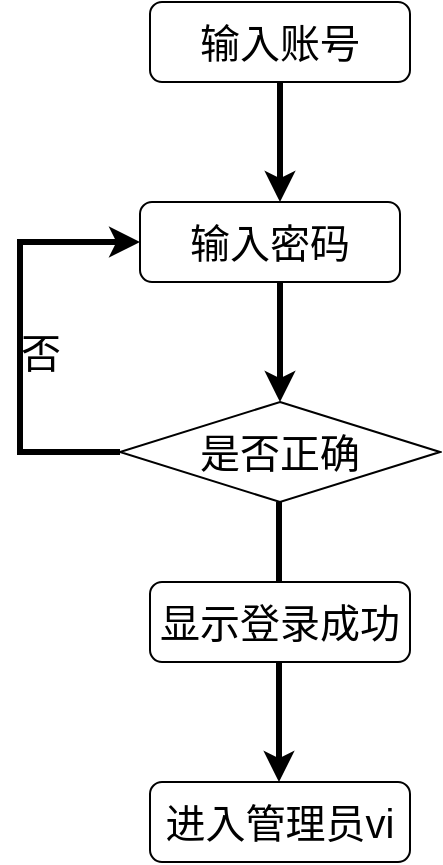 <mxfile version="16.6.7" type="github">
  <diagram id="Qgnuw25uqioXZFq5rvxA" name="Page-1">
    <mxGraphModel dx="1422" dy="742" grid="1" gridSize="10" guides="1" tooltips="1" connect="1" arrows="1" fold="1" page="1" pageScale="1" pageWidth="827" pageHeight="1169" math="0" shadow="0">
      <root>
        <mxCell id="0" />
        <mxCell id="1" parent="0" />
        <mxCell id="G3ch0nkKt2q-JakGSZPW-1" value="" style="endArrow=classic;html=1;rounded=0;strokeWidth=3;" edge="1" parent="1">
          <mxGeometry width="50" height="50" relative="1" as="geometry">
            <mxPoint x="360" y="140" as="sourcePoint" />
            <mxPoint x="360" y="200" as="targetPoint" />
          </mxGeometry>
        </mxCell>
        <mxCell id="G3ch0nkKt2q-JakGSZPW-2" value="&lt;font style=&quot;font-size: 20px&quot;&gt;输入密码&lt;/font&gt;" style="rounded=1;whiteSpace=wrap;html=1;" vertex="1" parent="1">
          <mxGeometry x="290" y="200" width="130" height="40" as="geometry" />
        </mxCell>
        <mxCell id="G3ch0nkKt2q-JakGSZPW-4" value="" style="endArrow=classic;html=1;rounded=0;strokeWidth=3;" edge="1" parent="1">
          <mxGeometry width="50" height="50" relative="1" as="geometry">
            <mxPoint x="360" y="240" as="sourcePoint" />
            <mxPoint x="360" y="300" as="targetPoint" />
          </mxGeometry>
        </mxCell>
        <mxCell id="G3ch0nkKt2q-JakGSZPW-7" style="edgeStyle=orthogonalEdgeStyle;rounded=0;orthogonalLoop=1;jettySize=auto;html=1;fontSize=20;strokeWidth=3;entryX=0;entryY=0.5;entryDx=0;entryDy=0;" edge="1" parent="1" source="G3ch0nkKt2q-JakGSZPW-5" target="G3ch0nkKt2q-JakGSZPW-2">
          <mxGeometry relative="1" as="geometry">
            <mxPoint x="240" y="220" as="targetPoint" />
            <Array as="points">
              <mxPoint x="230" y="325" />
              <mxPoint x="230" y="220" />
            </Array>
          </mxGeometry>
        </mxCell>
        <mxCell id="G3ch0nkKt2q-JakGSZPW-5" value="是否正确" style="rhombus;whiteSpace=wrap;html=1;fontSize=20;" vertex="1" parent="1">
          <mxGeometry x="280" y="300" width="160" height="50" as="geometry" />
        </mxCell>
        <mxCell id="G3ch0nkKt2q-JakGSZPW-8" value="否" style="text;html=1;align=center;verticalAlign=middle;resizable=0;points=[];autosize=1;strokeColor=none;fillColor=none;fontSize=20;" vertex="1" parent="1">
          <mxGeometry x="220" y="260" width="40" height="30" as="geometry" />
        </mxCell>
        <mxCell id="G3ch0nkKt2q-JakGSZPW-9" value="&lt;font style=&quot;font-size: 20px&quot;&gt;输入账号&lt;/font&gt;" style="rounded=1;whiteSpace=wrap;html=1;" vertex="1" parent="1">
          <mxGeometry x="295" y="100" width="130" height="40" as="geometry" />
        </mxCell>
        <mxCell id="G3ch0nkKt2q-JakGSZPW-11" value="" style="endArrow=classic;html=1;rounded=0;strokeWidth=3;" edge="1" parent="1">
          <mxGeometry width="50" height="50" relative="1" as="geometry">
            <mxPoint x="359.5" y="350" as="sourcePoint" />
            <mxPoint x="359.5" y="410" as="targetPoint" />
          </mxGeometry>
        </mxCell>
        <mxCell id="G3ch0nkKt2q-JakGSZPW-12" value="&lt;font style=&quot;font-size: 20px&quot;&gt;显示登录成功&lt;/font&gt;" style="rounded=1;whiteSpace=wrap;html=1;" vertex="1" parent="1">
          <mxGeometry x="295" y="390" width="130" height="40" as="geometry" />
        </mxCell>
        <mxCell id="G3ch0nkKt2q-JakGSZPW-13" value="" style="endArrow=classic;html=1;rounded=0;strokeWidth=3;" edge="1" parent="1">
          <mxGeometry width="50" height="50" relative="1" as="geometry">
            <mxPoint x="359.5" y="430" as="sourcePoint" />
            <mxPoint x="359.5" y="490" as="targetPoint" />
          </mxGeometry>
        </mxCell>
        <mxCell id="G3ch0nkKt2q-JakGSZPW-14" value="&lt;font style=&quot;font-size: 20px&quot;&gt;进入管理员vi&lt;/font&gt;" style="rounded=1;whiteSpace=wrap;html=1;" vertex="1" parent="1">
          <mxGeometry x="295" y="490" width="130" height="40" as="geometry" />
        </mxCell>
      </root>
    </mxGraphModel>
  </diagram>
</mxfile>
